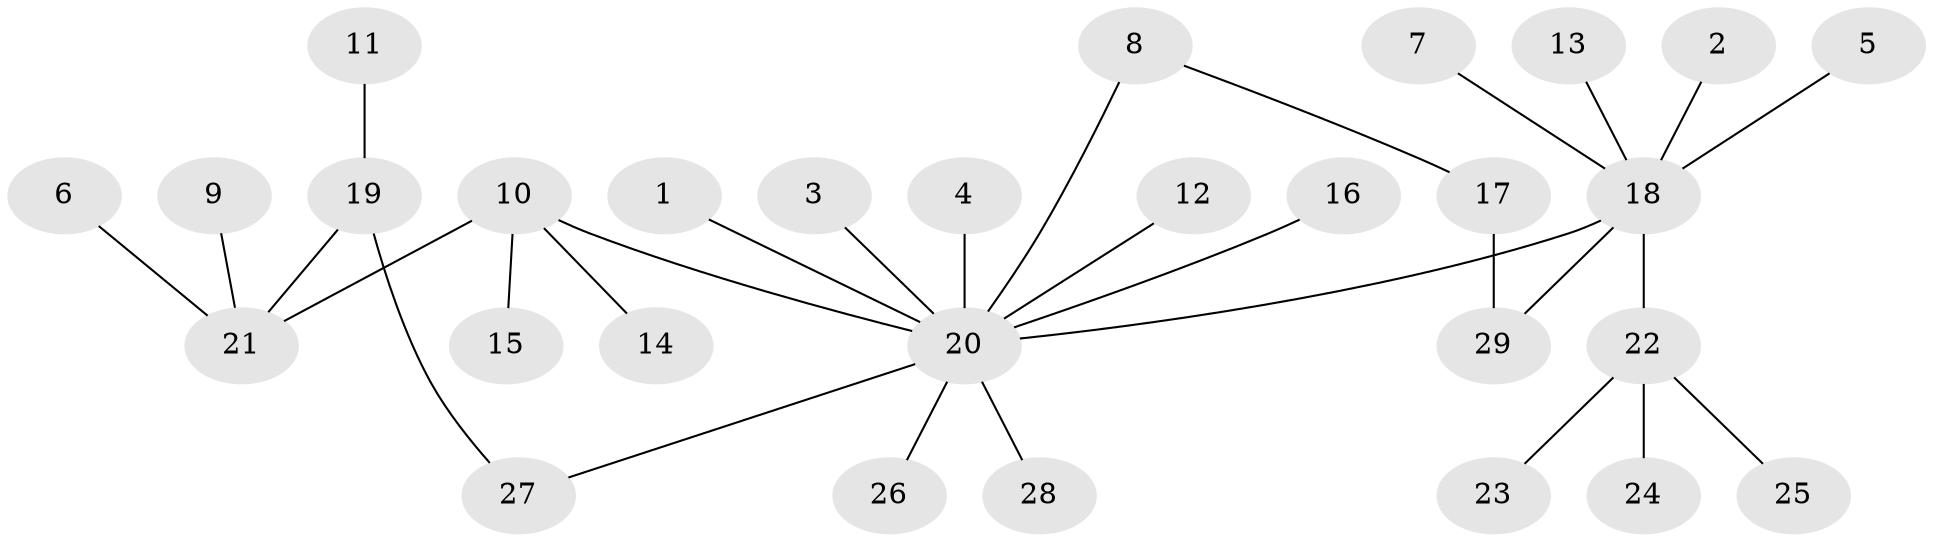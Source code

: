 // original degree distribution, {1: 0.631578947368421, 8: 0.017543859649122806, 10: 0.017543859649122806, 9: 0.017543859649122806, 6: 0.03508771929824561, 7: 0.017543859649122806, 3: 0.08771929824561403, 2: 0.15789473684210525, 5: 0.017543859649122806}
// Generated by graph-tools (version 1.1) at 2025/26/03/09/25 03:26:02]
// undirected, 29 vertices, 30 edges
graph export_dot {
graph [start="1"]
  node [color=gray90,style=filled];
  1;
  2;
  3;
  4;
  5;
  6;
  7;
  8;
  9;
  10;
  11;
  12;
  13;
  14;
  15;
  16;
  17;
  18;
  19;
  20;
  21;
  22;
  23;
  24;
  25;
  26;
  27;
  28;
  29;
  1 -- 20 [weight=1.0];
  2 -- 18 [weight=1.0];
  3 -- 20 [weight=1.0];
  4 -- 20 [weight=1.0];
  5 -- 18 [weight=1.0];
  6 -- 21 [weight=1.0];
  7 -- 18 [weight=1.0];
  8 -- 17 [weight=1.0];
  8 -- 20 [weight=1.0];
  9 -- 21 [weight=1.0];
  10 -- 14 [weight=1.0];
  10 -- 15 [weight=1.0];
  10 -- 20 [weight=2.0];
  10 -- 21 [weight=1.0];
  11 -- 19 [weight=1.0];
  12 -- 20 [weight=1.0];
  13 -- 18 [weight=1.0];
  16 -- 20 [weight=1.0];
  17 -- 29 [weight=1.0];
  18 -- 20 [weight=2.0];
  18 -- 22 [weight=1.0];
  18 -- 29 [weight=1.0];
  19 -- 21 [weight=1.0];
  19 -- 27 [weight=1.0];
  20 -- 26 [weight=1.0];
  20 -- 27 [weight=1.0];
  20 -- 28 [weight=1.0];
  22 -- 23 [weight=1.0];
  22 -- 24 [weight=1.0];
  22 -- 25 [weight=1.0];
}
